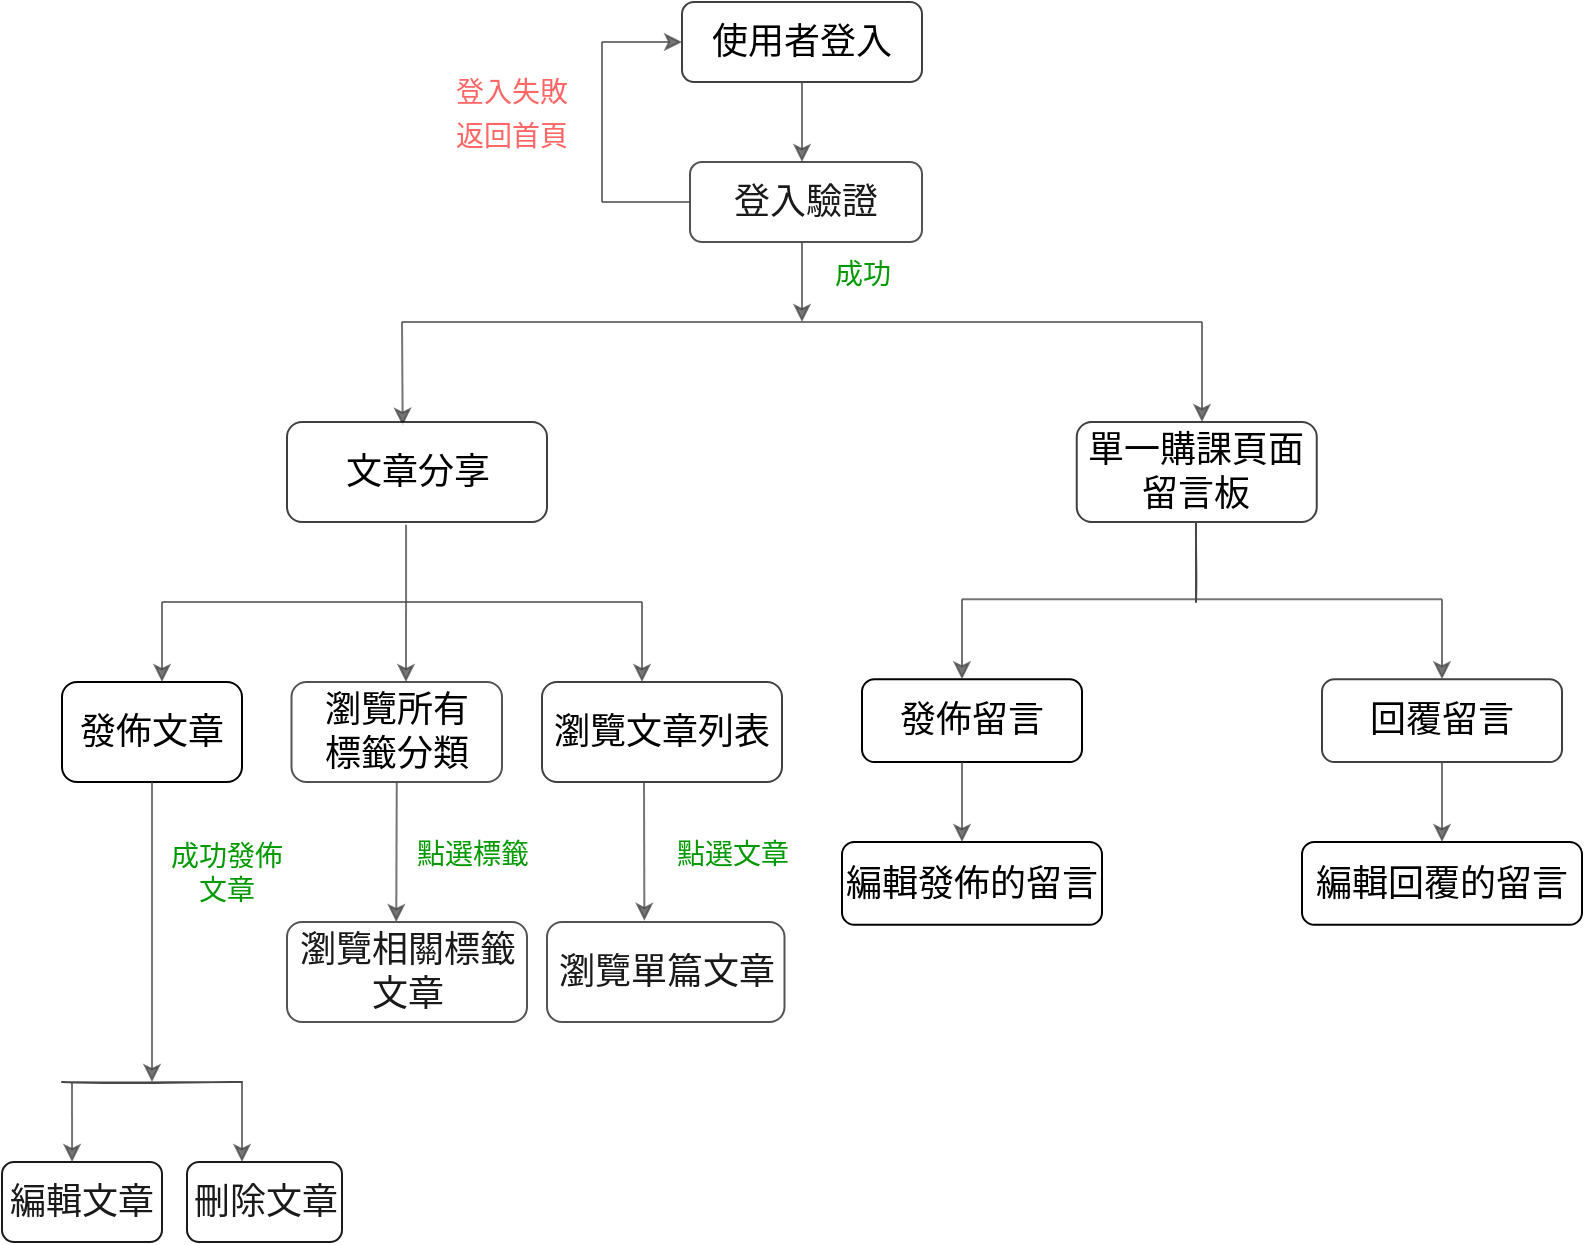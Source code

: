 <mxfile version="17.2.4" type="device"><diagram id="He8FAp38j3-I9zoCQMxO" name="Page-1"><mxGraphModel dx="1566" dy="823" grid="1" gridSize="10" guides="1" tooltips="1" connect="1" arrows="1" fold="1" page="1" pageScale="1" pageWidth="827" pageHeight="1169" math="0" shadow="0"><root><mxCell id="0"/><mxCell id="1" parent="0"/><mxCell id="KrbjkddnjtqE_YxaR8oZ-1" value="&lt;font style=&quot;font-size: 18px&quot;&gt;使用者登入&lt;/font&gt;" style="rounded=1;whiteSpace=wrap;html=1;opacity=75;" parent="1" vertex="1"><mxGeometry x="340" y="20" width="120" height="40" as="geometry"/></mxCell><mxCell id="KrbjkddnjtqE_YxaR8oZ-4" value="" style="endArrow=none;html=1;rounded=0;fontSize=18;opacity=75;strokeColor=#474747;" parent="1" edge="1"><mxGeometry width="50" height="50" relative="1" as="geometry"><mxPoint x="200" y="180" as="sourcePoint"/><mxPoint x="600" y="180" as="targetPoint"/><Array as="points"/></mxGeometry></mxCell><mxCell id="KrbjkddnjtqE_YxaR8oZ-5" value="" style="endArrow=classic;html=1;rounded=0;fontSize=18;entryX=0.445;entryY=0.036;entryDx=0;entryDy=0;entryPerimeter=0;opacity=75;strokeColor=#474747;" parent="1" target="KrbjkddnjtqE_YxaR8oZ-7" edge="1"><mxGeometry width="50" height="50" relative="1" as="geometry"><mxPoint x="200" y="180" as="sourcePoint"/><mxPoint x="240" y="230" as="targetPoint"/></mxGeometry></mxCell><mxCell id="KrbjkddnjtqE_YxaR8oZ-7" value="文章分享" style="rounded=1;whiteSpace=wrap;html=1;fontSize=18;opacity=75;" parent="1" vertex="1"><mxGeometry x="142.5" y="230" width="130" height="50" as="geometry"/></mxCell><mxCell id="KrbjkddnjtqE_YxaR8oZ-8" value="單一購課頁面&lt;br&gt;留言板" style="rounded=1;whiteSpace=wrap;html=1;fontSize=18;opacity=75;" parent="1" vertex="1"><mxGeometry x="537.38" y="230" width="120" height="50" as="geometry"/></mxCell><mxCell id="KrbjkddnjtqE_YxaR8oZ-9" value="&lt;font style=&quot;font-size: 18px&quot;&gt;瀏覽文章列表&lt;/font&gt;" style="rounded=1;whiteSpace=wrap;html=1;fontSize=18;opacity=75;" parent="1" vertex="1"><mxGeometry x="270" y="360" width="120" height="50" as="geometry"/></mxCell><mxCell id="KrbjkddnjtqE_YxaR8oZ-13" value="&lt;font style=&quot;font-size: 18px&quot;&gt;發佈文章&lt;/font&gt;" style="rounded=1;whiteSpace=wrap;html=1;fontSize=18;" parent="1" vertex="1"><mxGeometry x="30" y="360" width="90" height="50" as="geometry"/></mxCell><mxCell id="KrbjkddnjtqE_YxaR8oZ-14" value="" style="endArrow=classic;html=1;rounded=0;fontSize=18;opacity=75;strokeColor=#474747;" parent="1" edge="1"><mxGeometry width="50" height="50" relative="1" as="geometry"><mxPoint x="320" y="320" as="sourcePoint"/><mxPoint x="320" y="360" as="targetPoint"/></mxGeometry></mxCell><mxCell id="KrbjkddnjtqE_YxaR8oZ-15" value="" style="endArrow=none;html=1;rounded=0;fontSize=18;opacity=75;strokeColor=#474747;" parent="1" edge="1"><mxGeometry width="50" height="50" relative="1" as="geometry"><mxPoint x="80" y="320" as="sourcePoint"/><mxPoint x="320" y="320" as="targetPoint"/></mxGeometry></mxCell><mxCell id="KrbjkddnjtqE_YxaR8oZ-18" value="" style="endArrow=classic;html=1;rounded=0;fontSize=18;opacity=75;strokeColor=#474747;" parent="1" edge="1"><mxGeometry width="50" height="50" relative="1" as="geometry"><mxPoint x="80" y="320" as="sourcePoint"/><mxPoint x="80" y="360" as="targetPoint"/></mxGeometry></mxCell><mxCell id="KrbjkddnjtqE_YxaR8oZ-21" value="&lt;font color=&quot;#009900&quot; style=&quot;font-size: 14px&quot;&gt;成功&lt;/font&gt;" style="text;html=1;align=center;verticalAlign=middle;resizable=0;points=[];autosize=1;strokeColor=none;fillColor=none;fontSize=18;opacity=75;" parent="1" vertex="1"><mxGeometry x="410" y="140" width="40" height="30" as="geometry"/></mxCell><mxCell id="KrbjkddnjtqE_YxaR8oZ-22" value="" style="endArrow=classic;html=1;rounded=0;fontSize=18;opacity=75;strokeColor=#474747;" parent="1" edge="1"><mxGeometry width="50" height="50" relative="1" as="geometry"><mxPoint x="300" y="40" as="sourcePoint"/><mxPoint x="340" y="40" as="targetPoint"/></mxGeometry></mxCell><mxCell id="KrbjkddnjtqE_YxaR8oZ-23" value="" style="endArrow=none;html=1;rounded=0;fontSize=18;opacity=75;strokeColor=#474747;" parent="1" edge="1"><mxGeometry width="50" height="50" relative="1" as="geometry"><mxPoint x="300" y="80" as="sourcePoint"/><mxPoint x="300" y="120" as="targetPoint"/></mxGeometry></mxCell><mxCell id="KrbjkddnjtqE_YxaR8oZ-24" value="" style="endArrow=none;html=1;rounded=0;fontSize=18;opacity=75;strokeColor=#4A4A4A;" parent="1" edge="1"><mxGeometry width="50" height="50" relative="1" as="geometry"><mxPoint x="300" y="80" as="sourcePoint"/><mxPoint x="300" y="40" as="targetPoint"/></mxGeometry></mxCell><mxCell id="KrbjkddnjtqE_YxaR8oZ-25" value="&lt;font color=&quot;#ff6666&quot; style=&quot;font-size: 14px&quot;&gt;登入失敗&lt;br&gt;返回首頁&lt;/font&gt;" style="text;html=1;strokeColor=none;fillColor=none;align=center;verticalAlign=middle;whiteSpace=wrap;rounded=0;fontSize=18;opacity=75;" parent="1" vertex="1"><mxGeometry x="180" y="60" width="150" height="30" as="geometry"/></mxCell><mxCell id="KrbjkddnjtqE_YxaR8oZ-26" value="" style="endArrow=classic;html=1;rounded=0;fontSize=18;fontColor=#FF3333;exitX=0.5;exitY=1;exitDx=0;exitDy=0;opacity=75;strokeColor=#474747;" parent="1" source="KrbjkddnjtqE_YxaR8oZ-1" edge="1"><mxGeometry width="50" height="50" relative="1" as="geometry"><mxPoint x="400" y="130" as="sourcePoint"/><mxPoint x="400" y="100" as="targetPoint"/></mxGeometry></mxCell><mxCell id="KrbjkddnjtqE_YxaR8oZ-27" value="&lt;font color=&quot;#1a1a1a&quot;&gt;登入驗證&lt;/font&gt;" style="rounded=1;whiteSpace=wrap;html=1;fontSize=18;fontColor=#FF3333;strokeColor=#1A1A1A;fillColor=#FFFFFF;opacity=75;" parent="1" vertex="1"><mxGeometry x="344" y="100" width="116" height="40" as="geometry"/></mxCell><mxCell id="KrbjkddnjtqE_YxaR8oZ-28" value="" style="endArrow=classic;html=1;rounded=0;fontSize=18;fontColor=#FF3333;opacity=75;strokeColor=#474747;" parent="1" edge="1"><mxGeometry width="50" height="50" relative="1" as="geometry"><mxPoint x="400" y="140" as="sourcePoint"/><mxPoint x="400" y="180" as="targetPoint"/></mxGeometry></mxCell><mxCell id="KrbjkddnjtqE_YxaR8oZ-30" value="" style="endArrow=none;html=1;rounded=0;fontSize=18;fontColor=#1A1A1A;entryX=0;entryY=0.5;entryDx=0;entryDy=0;opacity=75;strokeColor=#474747;" parent="1" target="KrbjkddnjtqE_YxaR8oZ-27" edge="1"><mxGeometry width="50" height="50" relative="1" as="geometry"><mxPoint x="300" y="120" as="sourcePoint"/><mxPoint x="344" y="130" as="targetPoint"/></mxGeometry></mxCell><mxCell id="KrbjkddnjtqE_YxaR8oZ-31" value="&lt;font color=&quot;#1a1a1a&quot;&gt;瀏覽單篇文章&lt;/font&gt;" style="rounded=1;whiteSpace=wrap;html=1;fontSize=18;fontColor=#FF6666;strokeColor=#1A1A1A;fillColor=#FFFFFF;opacity=75;" parent="1" vertex="1"><mxGeometry x="272.5" y="480" width="118.75" height="50" as="geometry"/></mxCell><mxCell id="KrbjkddnjtqE_YxaR8oZ-33" value="" style="endArrow=classic;html=1;rounded=0;fontSize=18;fontColor=#FF6666;exitX=0.458;exitY=1.028;exitDx=0;exitDy=0;exitPerimeter=0;opacity=75;strokeColor=#474747;" parent="1" source="KrbjkddnjtqE_YxaR8oZ-7" edge="1"><mxGeometry width="50" height="50" relative="1" as="geometry"><mxPoint x="400" y="320" as="sourcePoint"/><mxPoint x="202" y="360" as="targetPoint"/></mxGeometry></mxCell><mxCell id="KrbjkddnjtqE_YxaR8oZ-34" value="&lt;font style=&quot;font-size: 18px&quot; color=&quot;#000000&quot;&gt;瀏覽所有&lt;br&gt;標籤分類&lt;/font&gt;" style="rounded=1;whiteSpace=wrap;html=1;fontSize=18;fontColor=#FF6666;strokeColor=#1A1A1A;fillColor=#FFFFFF;opacity=75;" parent="1" vertex="1"><mxGeometry x="144.75" y="360" width="105.25" height="50" as="geometry"/></mxCell><mxCell id="KrbjkddnjtqE_YxaR8oZ-37" value="" style="endArrow=classic;html=1;rounded=0;fontSize=18;fontColor=#1A1A1A;entryX=0.41;entryY=-0.012;entryDx=0;entryDy=0;entryPerimeter=0;opacity=75;strokeColor=#474747;" parent="1" target="KrbjkddnjtqE_YxaR8oZ-31" edge="1"><mxGeometry width="50" height="50" relative="1" as="geometry"><mxPoint x="321" y="410" as="sourcePoint"/><mxPoint x="450" y="330" as="targetPoint"/></mxGeometry></mxCell><mxCell id="KrbjkddnjtqE_YxaR8oZ-38" value="&lt;font color=&quot;#1a1a1a&quot;&gt;瀏覽相關標籤文章&lt;/font&gt;" style="rounded=1;whiteSpace=wrap;html=1;fontSize=18;fontColor=#FF6666;strokeColor=#1A1A1A;fillColor=#FFFFFF;opacity=75;" parent="1" vertex="1"><mxGeometry x="142.5" y="480" width="120" height="50" as="geometry"/></mxCell><mxCell id="KrbjkddnjtqE_YxaR8oZ-39" value="" style="endArrow=classic;html=1;rounded=0;fontSize=18;fontColor=#1A1A1A;exitX=0.5;exitY=1;exitDx=0;exitDy=0;opacity=75;strokeColor=#474747;" parent="1" source="KrbjkddnjtqE_YxaR8oZ-34" edge="1"><mxGeometry width="50" height="50" relative="1" as="geometry"><mxPoint x="196.88" y="420" as="sourcePoint"/><mxPoint x="197.13" y="480" as="targetPoint"/></mxGeometry></mxCell><mxCell id="KrbjkddnjtqE_YxaR8oZ-40" value="&lt;font style=&quot;font-size: 14px&quot; color=&quot;#009900&quot;&gt;點選標籤&lt;/font&gt;" style="text;html=1;align=center;verticalAlign=middle;resizable=0;points=[];autosize=1;strokeColor=none;fillColor=none;fontSize=18;fontColor=#1A1A1A;opacity=75;" parent="1" vertex="1"><mxGeometry x="200" y="430" width="70" height="30" as="geometry"/></mxCell><mxCell id="KrbjkddnjtqE_YxaR8oZ-42" value="&lt;font style=&quot;font-size: 14px&quot; color=&quot;#009900&quot;&gt;點選文章&lt;/font&gt;" style="text;html=1;align=center;verticalAlign=middle;resizable=0;points=[];autosize=1;strokeColor=none;fillColor=none;fontSize=18;fontColor=#1A1A1A;opacity=75;" parent="1" vertex="1"><mxGeometry x="330" y="430" width="70" height="30" as="geometry"/></mxCell><mxCell id="KrbjkddnjtqE_YxaR8oZ-47" value="&lt;font style=&quot;font-size: 18px&quot;&gt;編輯文章&lt;/font&gt;" style="rounded=1;whiteSpace=wrap;html=1;fontSize=18;fontColor=#1A1A1A;strokeColor=#1A1A1A;fillColor=#FFFFFF;" parent="1" vertex="1"><mxGeometry y="600" width="80" height="40" as="geometry"/></mxCell><mxCell id="KrbjkddnjtqE_YxaR8oZ-48" value="" style="endArrow=none;html=1;rounded=0;sketch=1;fontSize=18;fontColor=#1A1A1A;strokeColor=#474747;" parent="1" edge="1"><mxGeometry width="50" height="50" relative="1" as="geometry"><mxPoint x="30" y="560" as="sourcePoint"/><mxPoint x="120" y="560" as="targetPoint"/></mxGeometry></mxCell><mxCell id="KrbjkddnjtqE_YxaR8oZ-51" value="" style="endArrow=classic;html=1;rounded=0;fontSize=18;opacity=75;entryX=0.438;entryY=0;entryDx=0;entryDy=0;entryPerimeter=0;strokeColor=#474747;" parent="1" target="KrbjkddnjtqE_YxaR8oZ-47" edge="1"><mxGeometry width="50" height="50" relative="1" as="geometry"><mxPoint x="35" y="560" as="sourcePoint"/><mxPoint x="35" y="590" as="targetPoint"/></mxGeometry></mxCell><mxCell id="KrbjkddnjtqE_YxaR8oZ-53" value="&lt;font style=&quot;font-size: 14px&quot; color=&quot;#009900&quot;&gt;成功發佈&lt;br&gt;文章&lt;/font&gt;" style="text;html=1;strokeColor=none;fillColor=none;align=center;verticalAlign=middle;whiteSpace=wrap;rounded=0;fontSize=14;fontColor=#1A1A1A;" parent="1" vertex="1"><mxGeometry x="70" y="440" width="85.25" height="30" as="geometry"/></mxCell><mxCell id="KrbjkddnjtqE_YxaR8oZ-58" value="" style="endArrow=classic;html=1;rounded=0;fontSize=18;fontColor=#1A1A1A;opacity=75;exitX=0.5;exitY=1;exitDx=0;exitDy=0;strokeColor=#474747;" parent="1" source="KrbjkddnjtqE_YxaR8oZ-13" edge="1"><mxGeometry width="50" height="50" relative="1" as="geometry"><mxPoint x="60" y="430" as="sourcePoint"/><mxPoint x="75" y="560" as="targetPoint"/></mxGeometry></mxCell><mxCell id="KrbjkddnjtqE_YxaR8oZ-62" value="" style="endArrow=classic;html=1;rounded=0;fontSize=18;opacity=75;strokeColor=#474747;" parent="1" edge="1"><mxGeometry width="50" height="50" relative="1" as="geometry"><mxPoint x="120" y="560" as="sourcePoint"/><mxPoint x="120" y="600" as="targetPoint"/></mxGeometry></mxCell><mxCell id="KrbjkddnjtqE_YxaR8oZ-63" value="&lt;font style=&quot;font-size: 18px&quot;&gt;刪除文章&lt;/font&gt;" style="rounded=1;whiteSpace=wrap;html=1;fontSize=14;fontColor=#1A1A1A;strokeColor=#1A1A1A;fillColor=#FFFFFF;" parent="1" vertex="1"><mxGeometry x="92.5" y="600" width="77.5" height="40" as="geometry"/></mxCell><mxCell id="KrbjkddnjtqE_YxaR8oZ-65" value="回覆留言" style="rounded=1;whiteSpace=wrap;html=1;fontSize=18;opacity=75;" parent="1" vertex="1"><mxGeometry x="660" y="358.6" width="120" height="41.4" as="geometry"/></mxCell><mxCell id="KrbjkddnjtqE_YxaR8oZ-66" value="發佈留言" style="rounded=1;whiteSpace=wrap;html=1;fontSize=18;" parent="1" vertex="1"><mxGeometry x="430" y="358.6" width="110" height="41.4" as="geometry"/></mxCell><mxCell id="KrbjkddnjtqE_YxaR8oZ-67" value="" style="endArrow=classic;html=1;rounded=0;fontSize=18;opacity=75;strokeColor=#474747;" parent="1" edge="1"><mxGeometry width="50" height="50" relative="1" as="geometry"><mxPoint x="720" y="318.6" as="sourcePoint"/><mxPoint x="720" y="358.6" as="targetPoint"/></mxGeometry></mxCell><mxCell id="KrbjkddnjtqE_YxaR8oZ-68" value="" style="endArrow=none;html=1;rounded=0;fontSize=18;opacity=75;strokeColor=#474747;" parent="1" edge="1"><mxGeometry width="50" height="50" relative="1" as="geometry"><mxPoint x="480" y="318.6" as="sourcePoint"/><mxPoint x="720" y="318.6" as="targetPoint"/></mxGeometry></mxCell><mxCell id="KrbjkddnjtqE_YxaR8oZ-69" value="" style="endArrow=classic;html=1;rounded=0;fontSize=18;opacity=75;strokeColor=#474747;" parent="1" edge="1"><mxGeometry width="50" height="50" relative="1" as="geometry"><mxPoint x="480" y="318.6" as="sourcePoint"/><mxPoint x="480" y="358.6" as="targetPoint"/></mxGeometry></mxCell><mxCell id="KrbjkddnjtqE_YxaR8oZ-72" value="" style="endArrow=classic;html=1;rounded=0;fontSize=18;opacity=75;strokeColor=#474747;" parent="1" edge="1"><mxGeometry width="50" height="50" relative="1" as="geometry"><mxPoint x="600" y="180" as="sourcePoint"/><mxPoint x="600" y="230" as="targetPoint"/></mxGeometry></mxCell><mxCell id="KrbjkddnjtqE_YxaR8oZ-73" value="" style="endArrow=none;html=1;rounded=0;sketch=1;fontSize=14;fontColor=#009900;strokeColor=#474747;" parent="1" edge="1"><mxGeometry width="50" height="50" relative="1" as="geometry"><mxPoint x="597" y="320" as="sourcePoint"/><mxPoint x="597" y="280" as="targetPoint"/></mxGeometry></mxCell><mxCell id="KrbjkddnjtqE_YxaR8oZ-77" value="編輯發佈的留言" style="rounded=1;whiteSpace=wrap;html=1;fontSize=18;" parent="1" vertex="1"><mxGeometry x="420" y="440" width="130" height="41.4" as="geometry"/></mxCell><mxCell id="KrbjkddnjtqE_YxaR8oZ-78" value="" style="endArrow=classic;html=1;rounded=0;fontSize=18;opacity=75;strokeColor=#474747;" parent="1" edge="1"><mxGeometry width="50" height="50" relative="1" as="geometry"><mxPoint x="480" y="400" as="sourcePoint"/><mxPoint x="480" y="440" as="targetPoint"/></mxGeometry></mxCell><mxCell id="KrbjkddnjtqE_YxaR8oZ-79" value="編輯回覆的留言" style="rounded=1;whiteSpace=wrap;html=1;fontSize=18;" parent="1" vertex="1"><mxGeometry x="650" y="440" width="140" height="41.4" as="geometry"/></mxCell><mxCell id="KrbjkddnjtqE_YxaR8oZ-80" value="" style="endArrow=classic;html=1;rounded=0;fontSize=18;opacity=75;strokeColor=#474747;" parent="1" edge="1"><mxGeometry width="50" height="50" relative="1" as="geometry"><mxPoint x="720" y="400" as="sourcePoint"/><mxPoint x="720" y="440" as="targetPoint"/></mxGeometry></mxCell></root></mxGraphModel></diagram></mxfile>